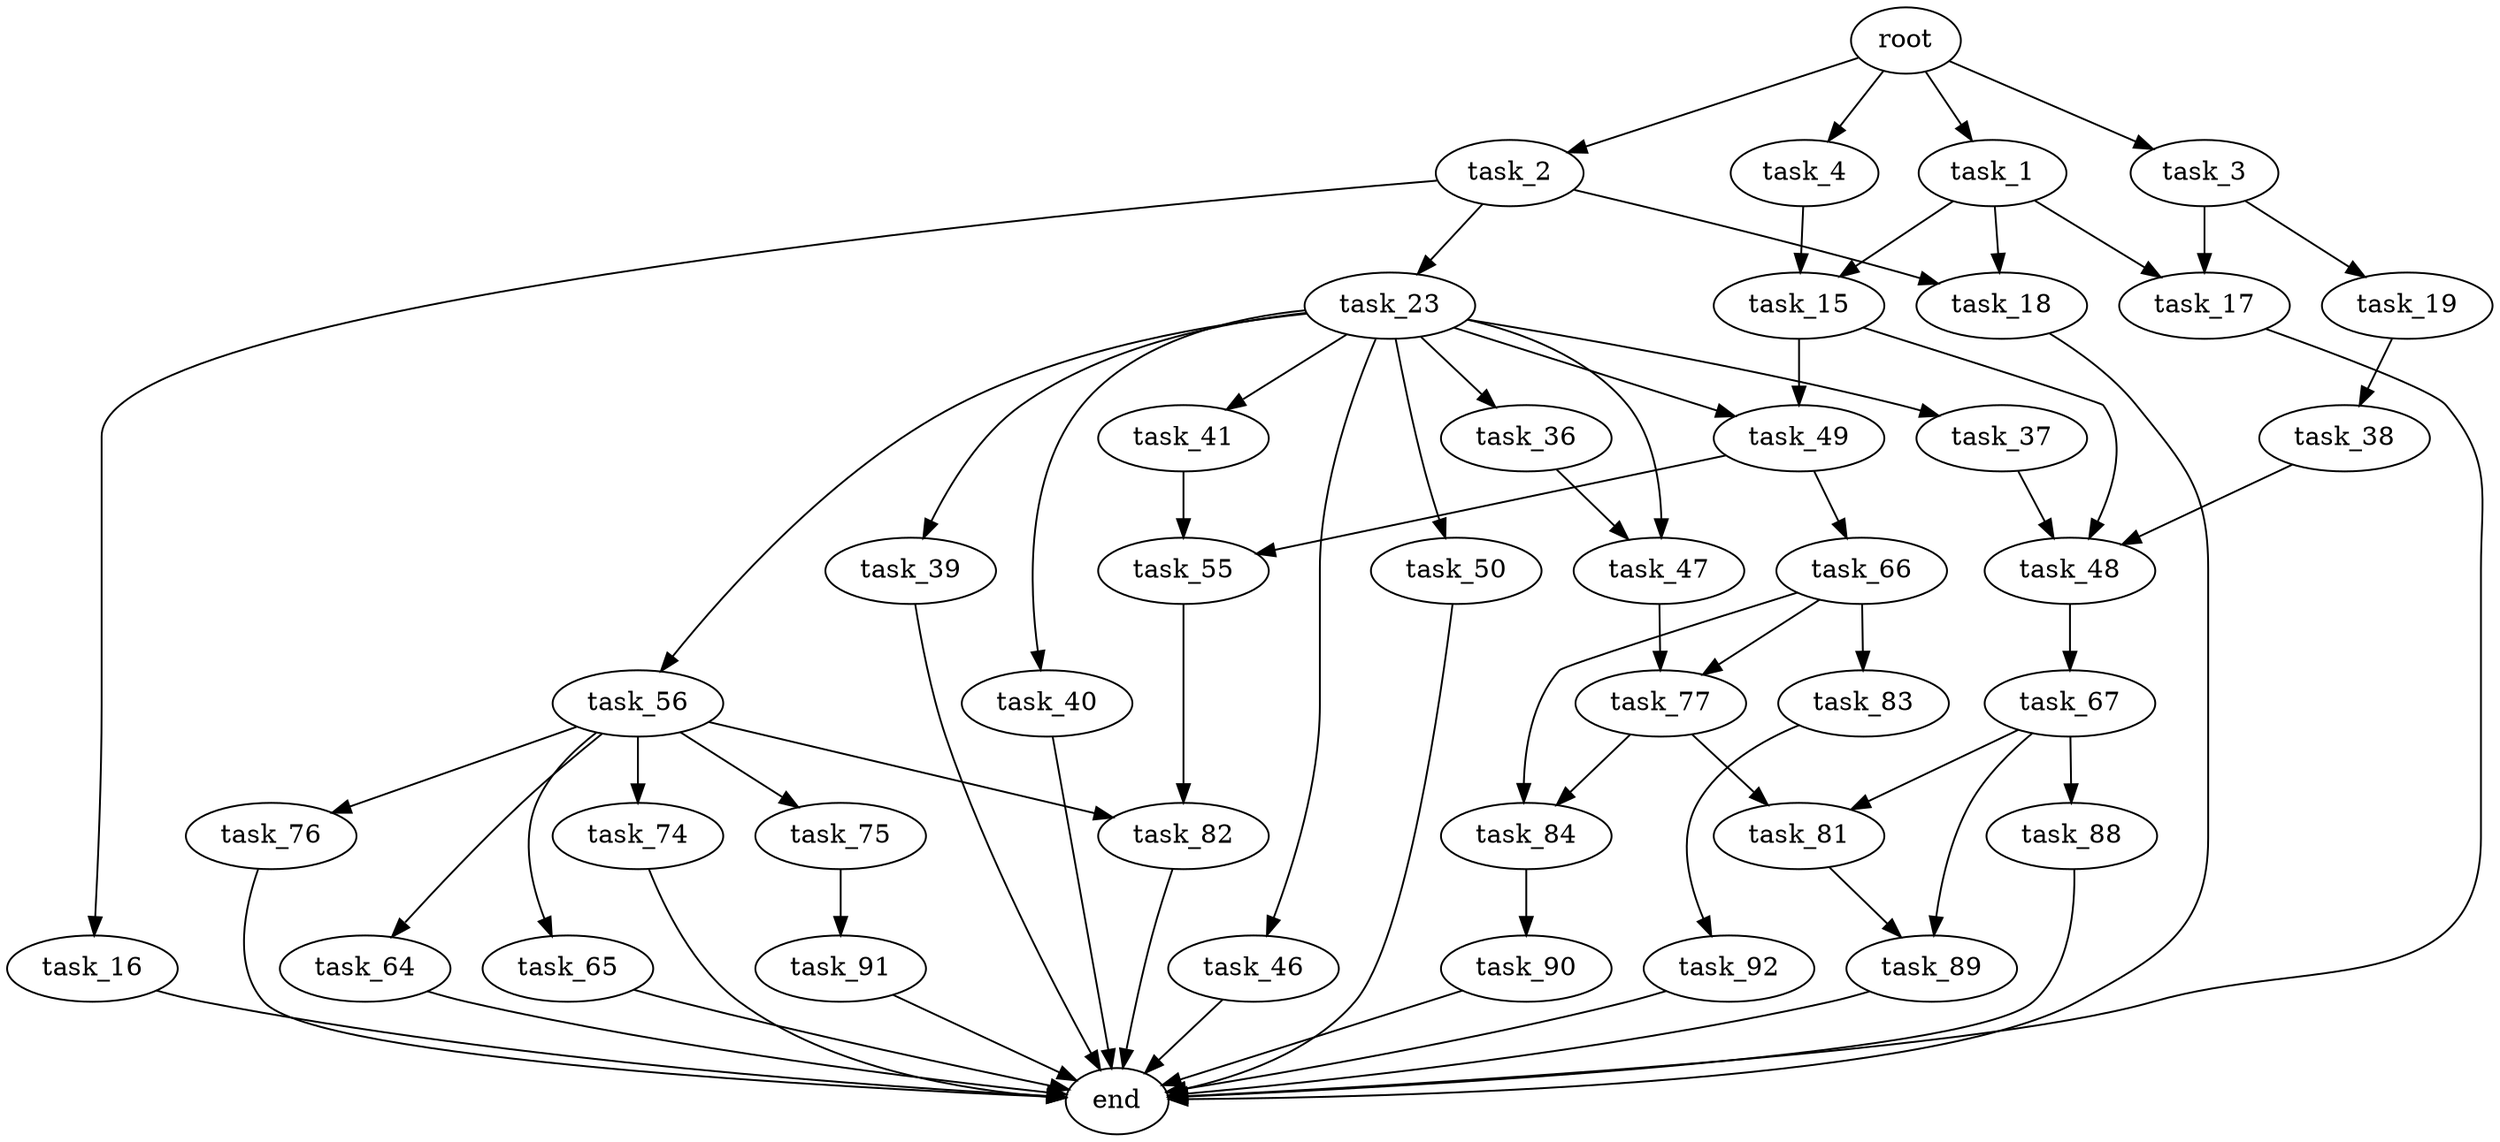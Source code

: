 digraph G {
  root [size="0.000000"];
  task_1 [size="42891950991.000000"];
  task_2 [size="4071725435.000000"];
  task_3 [size="36349129887.000000"];
  task_4 [size="417444016738.000000"];
  task_15 [size="782757789696.000000"];
  task_16 [size="391345889930.000000"];
  task_17 [size="71632463742.000000"];
  task_18 [size="42370537838.000000"];
  task_19 [size="328685145514.000000"];
  task_23 [size="1096907014.000000"];
  task_36 [size="388344580531.000000"];
  task_37 [size="81931546768.000000"];
  task_38 [size="36677180387.000000"];
  task_39 [size="134217728000.000000"];
  task_40 [size="551030918550.000000"];
  task_41 [size="83622757867.000000"];
  task_46 [size="134217728000.000000"];
  task_47 [size="134217728000.000000"];
  task_48 [size="549755813888.000000"];
  task_49 [size="191113315873.000000"];
  task_50 [size="549755813888.000000"];
  task_55 [size="21109921651.000000"];
  task_56 [size="549755813888.000000"];
  task_64 [size="403131659441.000000"];
  task_65 [size="17006561357.000000"];
  task_66 [size="53099478164.000000"];
  task_67 [size="748111276698.000000"];
  task_74 [size="4236386770.000000"];
  task_75 [size="8589934592.000000"];
  task_76 [size="202834637682.000000"];
  task_77 [size="19251819429.000000"];
  task_81 [size="2302859334.000000"];
  task_82 [size="490783200984.000000"];
  task_83 [size="782258665937.000000"];
  task_84 [size="369290652513.000000"];
  task_88 [size="51626280032.000000"];
  task_89 [size="22508572451.000000"];
  task_90 [size="231928233984.000000"];
  task_91 [size="2088103297.000000"];
  task_92 [size="1073741824000.000000"];
  end [size="0.000000"];

  root -> task_1 [size="1.000000"];
  root -> task_2 [size="1.000000"];
  root -> task_3 [size="1.000000"];
  root -> task_4 [size="1.000000"];
  task_1 -> task_15 [size="838860800.000000"];
  task_1 -> task_17 [size="838860800.000000"];
  task_1 -> task_18 [size="838860800.000000"];
  task_2 -> task_16 [size="75497472.000000"];
  task_2 -> task_18 [size="75497472.000000"];
  task_2 -> task_23 [size="75497472.000000"];
  task_3 -> task_17 [size="838860800.000000"];
  task_3 -> task_19 [size="838860800.000000"];
  task_4 -> task_15 [size="679477248.000000"];
  task_15 -> task_48 [size="679477248.000000"];
  task_15 -> task_49 [size="679477248.000000"];
  task_16 -> end [size="1.000000"];
  task_17 -> end [size="1.000000"];
  task_18 -> end [size="1.000000"];
  task_19 -> task_38 [size="301989888.000000"];
  task_23 -> task_36 [size="33554432.000000"];
  task_23 -> task_37 [size="33554432.000000"];
  task_23 -> task_39 [size="33554432.000000"];
  task_23 -> task_40 [size="33554432.000000"];
  task_23 -> task_41 [size="33554432.000000"];
  task_23 -> task_46 [size="33554432.000000"];
  task_23 -> task_47 [size="33554432.000000"];
  task_23 -> task_49 [size="33554432.000000"];
  task_23 -> task_50 [size="33554432.000000"];
  task_23 -> task_56 [size="33554432.000000"];
  task_36 -> task_47 [size="536870912.000000"];
  task_37 -> task_48 [size="134217728.000000"];
  task_38 -> task_48 [size="33554432.000000"];
  task_39 -> end [size="1.000000"];
  task_40 -> end [size="1.000000"];
  task_41 -> task_55 [size="134217728.000000"];
  task_46 -> end [size="1.000000"];
  task_47 -> task_77 [size="209715200.000000"];
  task_48 -> task_67 [size="536870912.000000"];
  task_49 -> task_55 [size="209715200.000000"];
  task_49 -> task_66 [size="209715200.000000"];
  task_50 -> end [size="1.000000"];
  task_55 -> task_82 [size="838860800.000000"];
  task_56 -> task_64 [size="536870912.000000"];
  task_56 -> task_65 [size="536870912.000000"];
  task_56 -> task_74 [size="536870912.000000"];
  task_56 -> task_75 [size="536870912.000000"];
  task_56 -> task_76 [size="536870912.000000"];
  task_56 -> task_82 [size="536870912.000000"];
  task_64 -> end [size="1.000000"];
  task_65 -> end [size="1.000000"];
  task_66 -> task_77 [size="75497472.000000"];
  task_66 -> task_83 [size="75497472.000000"];
  task_66 -> task_84 [size="75497472.000000"];
  task_67 -> task_81 [size="536870912.000000"];
  task_67 -> task_88 [size="536870912.000000"];
  task_67 -> task_89 [size="536870912.000000"];
  task_74 -> end [size="1.000000"];
  task_75 -> task_91 [size="33554432.000000"];
  task_76 -> end [size="1.000000"];
  task_77 -> task_81 [size="301989888.000000"];
  task_77 -> task_84 [size="301989888.000000"];
  task_81 -> task_89 [size="134217728.000000"];
  task_82 -> end [size="1.000000"];
  task_83 -> task_92 [size="536870912.000000"];
  task_84 -> task_90 [size="536870912.000000"];
  task_88 -> end [size="1.000000"];
  task_89 -> end [size="1.000000"];
  task_90 -> end [size="1.000000"];
  task_91 -> end [size="1.000000"];
  task_92 -> end [size="1.000000"];
}
